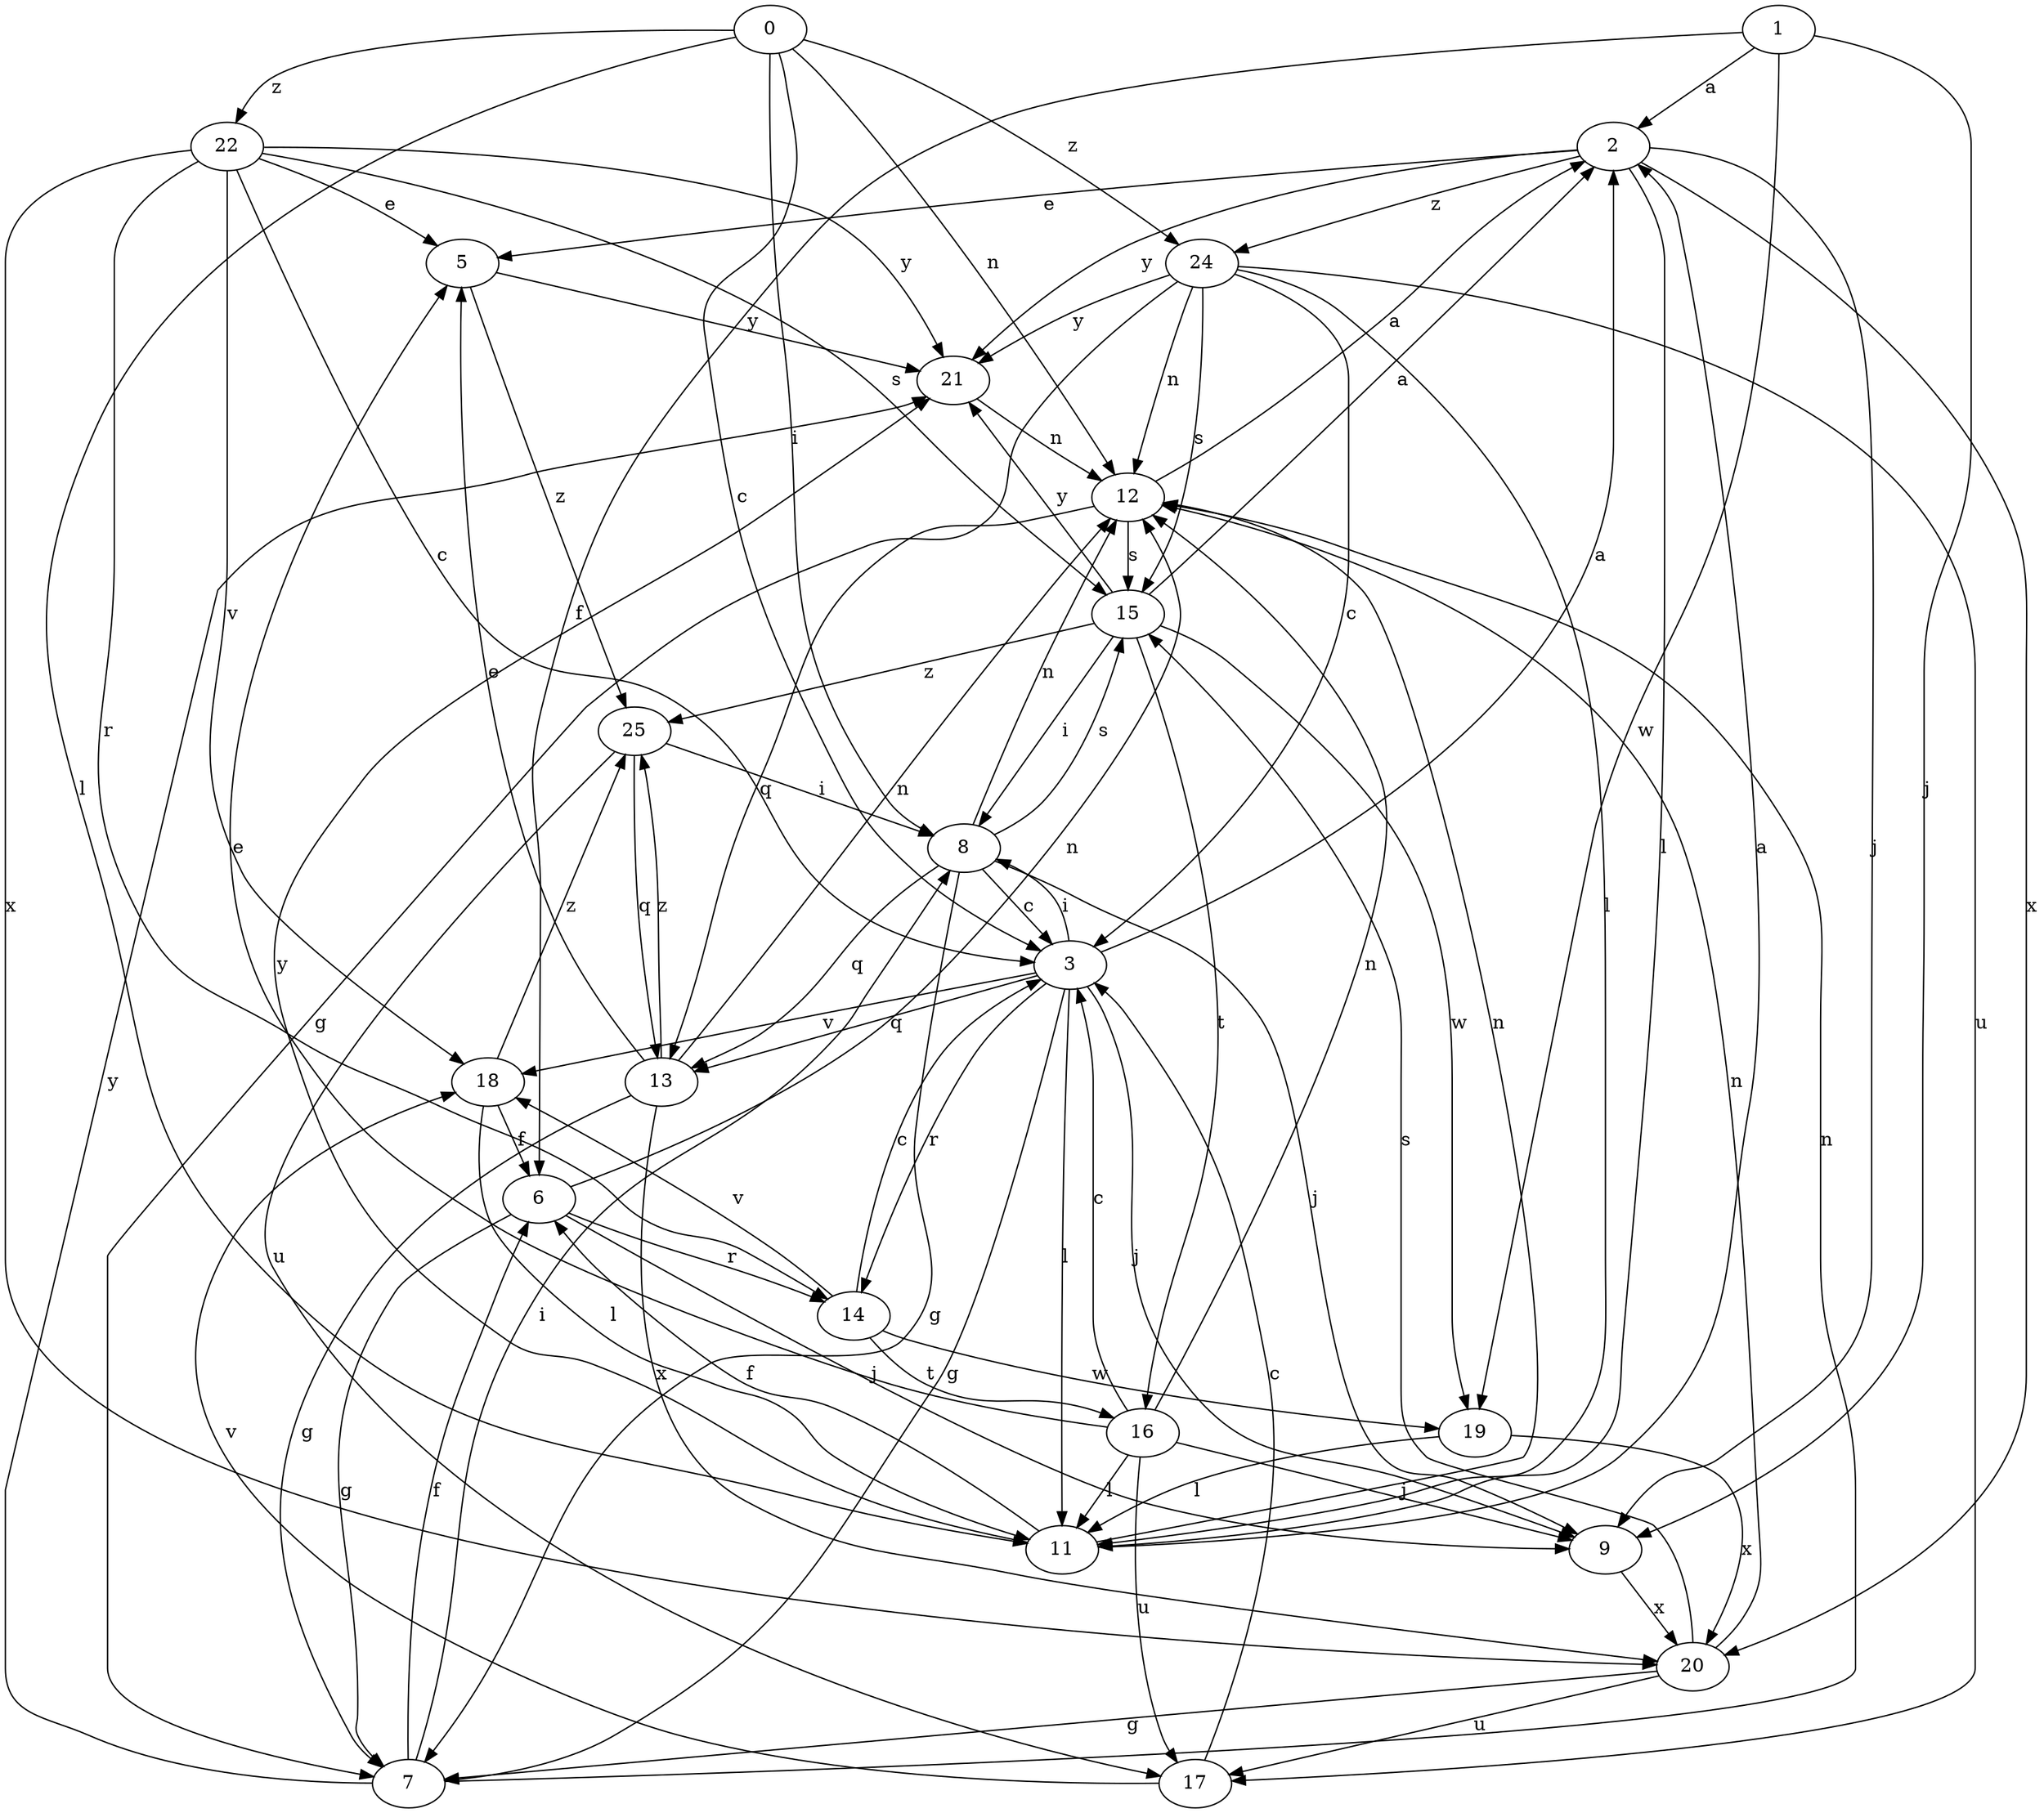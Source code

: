 strict digraph  {
1;
2;
3;
0;
5;
6;
7;
8;
9;
11;
12;
13;
14;
15;
16;
17;
18;
19;
20;
21;
22;
24;
25;
1 -> 2  [label=a];
1 -> 6  [label=f];
1 -> 9  [label=j];
1 -> 19  [label=w];
2 -> 5  [label=e];
2 -> 9  [label=j];
2 -> 11  [label=l];
2 -> 20  [label=x];
2 -> 21  [label=y];
2 -> 24  [label=z];
3 -> 2  [label=a];
3 -> 7  [label=g];
3 -> 8  [label=i];
3 -> 9  [label=j];
3 -> 11  [label=l];
3 -> 13  [label=q];
3 -> 14  [label=r];
3 -> 18  [label=v];
0 -> 3  [label=c];
0 -> 8  [label=i];
0 -> 11  [label=l];
0 -> 12  [label=n];
0 -> 22  [label=z];
0 -> 24  [label=z];
5 -> 21  [label=y];
5 -> 25  [label=z];
6 -> 7  [label=g];
6 -> 9  [label=j];
6 -> 12  [label=n];
6 -> 14  [label=r];
7 -> 6  [label=f];
7 -> 8  [label=i];
7 -> 12  [label=n];
7 -> 21  [label=y];
8 -> 3  [label=c];
8 -> 7  [label=g];
8 -> 9  [label=j];
8 -> 12  [label=n];
8 -> 13  [label=q];
8 -> 15  [label=s];
9 -> 20  [label=x];
11 -> 2  [label=a];
11 -> 6  [label=f];
11 -> 12  [label=n];
11 -> 21  [label=y];
12 -> 2  [label=a];
12 -> 13  [label=q];
12 -> 15  [label=s];
13 -> 5  [label=e];
13 -> 7  [label=g];
13 -> 12  [label=n];
13 -> 20  [label=x];
13 -> 25  [label=z];
14 -> 3  [label=c];
14 -> 16  [label=t];
14 -> 18  [label=v];
14 -> 19  [label=w];
15 -> 2  [label=a];
15 -> 8  [label=i];
15 -> 16  [label=t];
15 -> 19  [label=w];
15 -> 21  [label=y];
15 -> 25  [label=z];
16 -> 3  [label=c];
16 -> 5  [label=e];
16 -> 9  [label=j];
16 -> 11  [label=l];
16 -> 12  [label=n];
16 -> 17  [label=u];
17 -> 3  [label=c];
17 -> 18  [label=v];
18 -> 6  [label=f];
18 -> 11  [label=l];
18 -> 25  [label=z];
19 -> 11  [label=l];
19 -> 20  [label=x];
20 -> 7  [label=g];
20 -> 12  [label=n];
20 -> 15  [label=s];
20 -> 17  [label=u];
21 -> 12  [label=n];
22 -> 3  [label=c];
22 -> 5  [label=e];
22 -> 14  [label=r];
22 -> 15  [label=s];
22 -> 18  [label=v];
22 -> 20  [label=x];
22 -> 21  [label=y];
24 -> 3  [label=c];
24 -> 7  [label=g];
24 -> 11  [label=l];
24 -> 12  [label=n];
24 -> 15  [label=s];
24 -> 17  [label=u];
24 -> 21  [label=y];
25 -> 8  [label=i];
25 -> 13  [label=q];
25 -> 17  [label=u];
}
